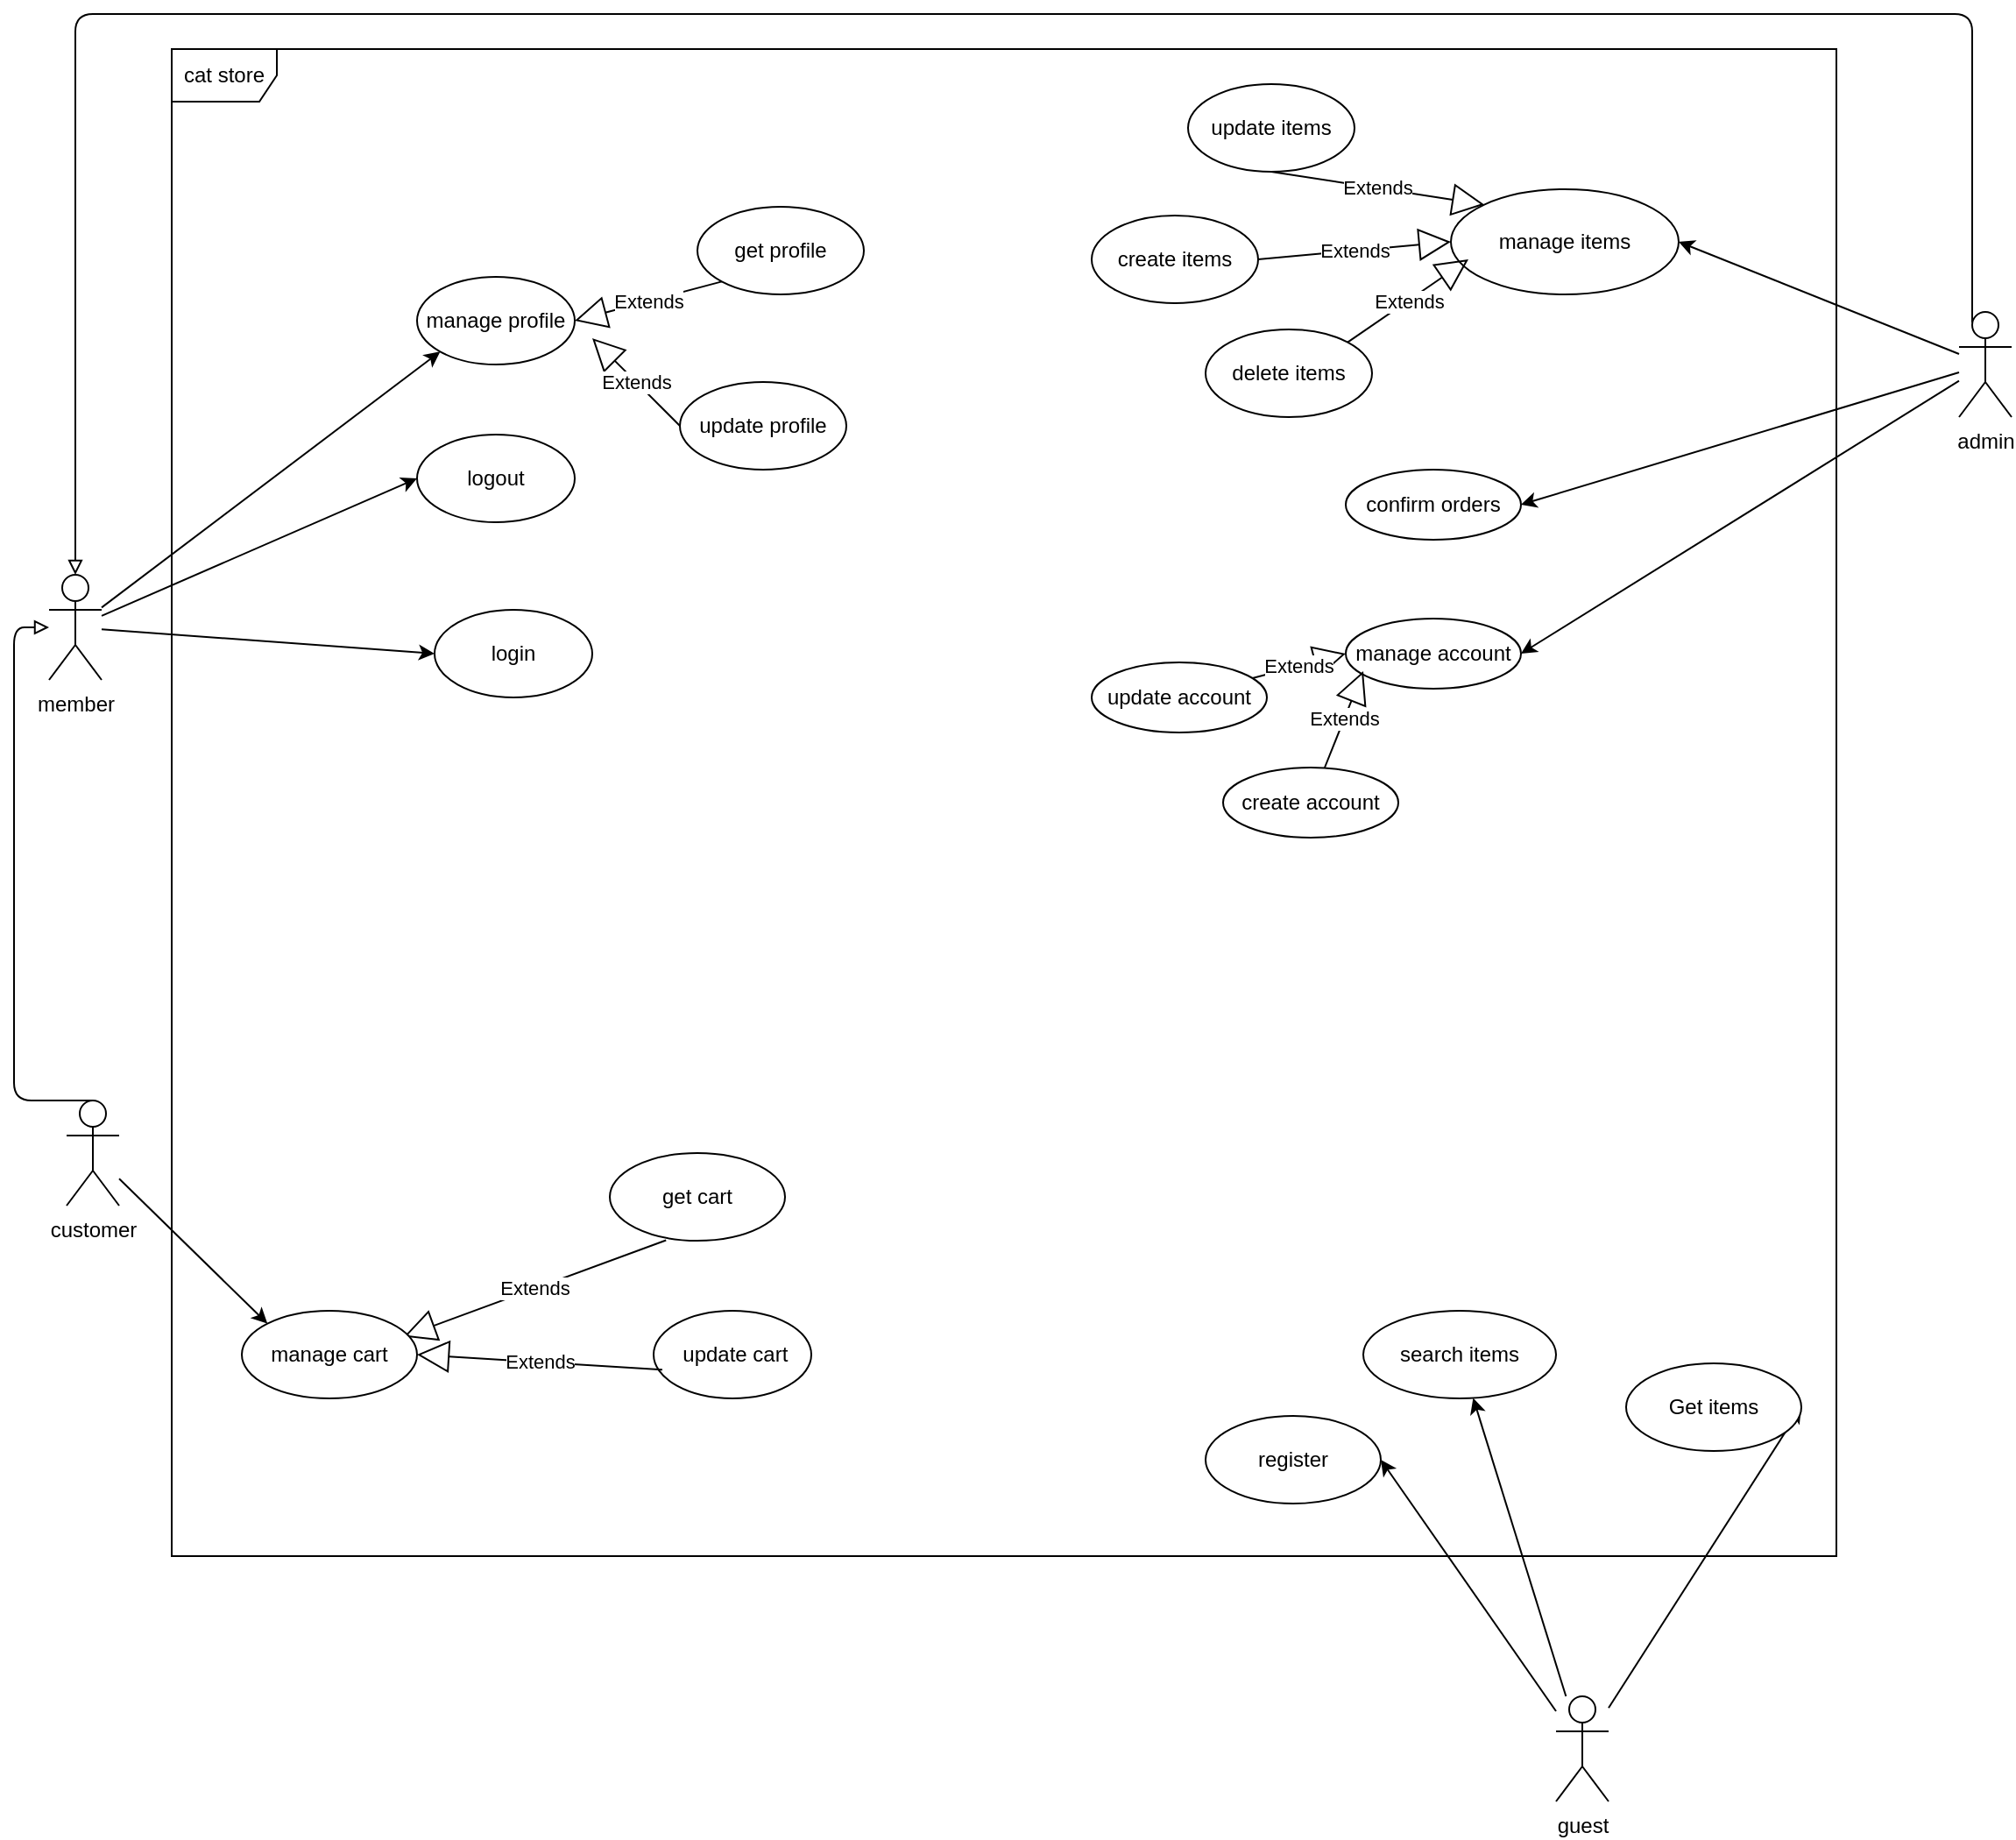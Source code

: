 <mxfile pages="2">
    <diagram name="use case" id="-aByymKUQa_A4i8YoMSr">
        <mxGraphModel dx="1930" dy="1885" grid="1" gridSize="10" guides="1" tooltips="1" connect="1" arrows="1" fold="1" page="1" pageScale="1" pageWidth="850" pageHeight="1100" math="0" shadow="0">
            <root>
                <mxCell id="0"/>
                <mxCell id="1" parent="0"/>
                <mxCell id="12" style="edgeStyle=none;html=1;entryX=1;entryY=0.5;entryDx=0;entryDy=0;" parent="1" source="XJCAifkZVqGINSNeB5S7-2" target="eAod_zT2K9FnRiEAxt5G-3" edge="1">
                    <mxGeometry relative="1" as="geometry"/>
                </mxCell>
                <mxCell id="13" style="edgeStyle=none;html=1;entryX=1;entryY=0.5;entryDx=0;entryDy=0;" parent="1" source="XJCAifkZVqGINSNeB5S7-2" target="8" edge="1">
                    <mxGeometry relative="1" as="geometry"/>
                </mxCell>
                <mxCell id="24" style="edgeStyle=none;html=1;" parent="1" source="XJCAifkZVqGINSNeB5S7-2" target="6yB8QRSsyPdcORft8W7_-5" edge="1">
                    <mxGeometry relative="1" as="geometry"/>
                </mxCell>
                <mxCell id="XJCAifkZVqGINSNeB5S7-2" value="guest" style="shape=umlActor;verticalLabelPosition=bottom;verticalAlign=top;html=1;" parent="1" vertex="1">
                    <mxGeometry x="940" y="960" width="30" height="60" as="geometry"/>
                </mxCell>
                <mxCell id="29" style="edgeStyle=none;html=1;entryX=1;entryY=0.5;entryDx=0;entryDy=0;" edge="1" parent="1" source="XJCAifkZVqGINSNeB5S7-5" target="6yB8QRSsyPdcORft8W7_-9">
                    <mxGeometry relative="1" as="geometry"/>
                </mxCell>
                <mxCell id="33" style="edgeStyle=none;html=1;entryX=1;entryY=0.5;entryDx=0;entryDy=0;" edge="1" parent="1" source="XJCAifkZVqGINSNeB5S7-5" target="6yB8QRSsyPdcORft8W7_-3">
                    <mxGeometry relative="1" as="geometry"/>
                </mxCell>
                <mxCell id="34" style="edgeStyle=none;html=1;entryX=1;entryY=0.5;entryDx=0;entryDy=0;" edge="1" parent="1" source="XJCAifkZVqGINSNeB5S7-5" target="6yB8QRSsyPdcORft8W7_-1">
                    <mxGeometry relative="1" as="geometry"/>
                </mxCell>
                <mxCell id="XJCAifkZVqGINSNeB5S7-5" value="admin" style="shape=umlActor;verticalLabelPosition=bottom;verticalAlign=top;html=1;" parent="1" vertex="1">
                    <mxGeometry x="1170" y="170" width="30" height="60" as="geometry"/>
                </mxCell>
                <mxCell id="26" style="edgeStyle=none;html=1;entryX=0;entryY=0;entryDx=0;entryDy=0;" parent="1" source="XJCAifkZVqGINSNeB5S7-6" target="25" edge="1">
                    <mxGeometry relative="1" as="geometry"/>
                </mxCell>
                <mxCell id="XJCAifkZVqGINSNeB5S7-6" value="customer" style="shape=umlActor;verticalLabelPosition=bottom;verticalAlign=top;html=1;" parent="1" vertex="1">
                    <mxGeometry x="90" y="620" width="30" height="60" as="geometry"/>
                </mxCell>
                <mxCell id="XJCAifkZVqGINSNeB5S7-7" value="cat store" style="shape=umlFrame;whiteSpace=wrap;html=1;pointerEvents=0;" parent="1" vertex="1">
                    <mxGeometry x="150" y="20" width="950" height="860" as="geometry"/>
                </mxCell>
                <mxCell id="eAod_zT2K9FnRiEAxt5G-3" value="register" style="ellipse;whiteSpace=wrap;html=1;" parent="1" vertex="1">
                    <mxGeometry x="740" y="800" width="100" height="50" as="geometry"/>
                </mxCell>
                <mxCell id="eAod_zT2K9FnRiEAxt5G-6" value="logout" style="ellipse;whiteSpace=wrap;html=1;" parent="1" vertex="1">
                    <mxGeometry x="290" y="240" width="90" height="50" as="geometry"/>
                </mxCell>
                <mxCell id="eAod_zT2K9FnRiEAxt5G-8" value="&amp;nbsp;update cart" style="ellipse;whiteSpace=wrap;html=1;" parent="1" vertex="1">
                    <mxGeometry x="425" y="740" width="90" height="50" as="geometry"/>
                </mxCell>
                <mxCell id="eAod_zT2K9FnRiEAxt5G-11" value="Extends" style="endArrow=block;endSize=16;endFill=0;html=1;rounded=0;exitX=0.055;exitY=0.673;exitDx=0;exitDy=0;exitPerimeter=0;entryX=1;entryY=0.5;entryDx=0;entryDy=0;" parent="1" source="eAod_zT2K9FnRiEAxt5G-8" target="25" edge="1">
                    <mxGeometry width="160" relative="1" as="geometry">
                        <mxPoint x="325" y="730" as="sourcePoint"/>
                        <mxPoint x="310" y="775" as="targetPoint"/>
                    </mxGeometry>
                </mxCell>
                <mxCell id="eAod_zT2K9FnRiEAxt5G-12" value="get cart" style="ellipse;whiteSpace=wrap;html=1;" parent="1" vertex="1">
                    <mxGeometry x="400" y="650" width="100" height="50" as="geometry"/>
                </mxCell>
                <mxCell id="eAod_zT2K9FnRiEAxt5G-13" value="Extends" style="endArrow=block;endSize=16;endFill=0;html=1;rounded=0;exitX=0.321;exitY=0.995;exitDx=0;exitDy=0;exitPerimeter=0;" parent="1" source="eAod_zT2K9FnRiEAxt5G-12" edge="1">
                    <mxGeometry width="160" relative="1" as="geometry">
                        <mxPoint x="290.0" y="680.0" as="sourcePoint"/>
                        <mxPoint x="282.45" y="754.8" as="targetPoint"/>
                    </mxGeometry>
                </mxCell>
                <mxCell id="eAod_zT2K9FnRiEAxt5G-14" value="update items" style="ellipse;whiteSpace=wrap;html=1;" parent="1" vertex="1">
                    <mxGeometry x="730" y="40" width="95" height="50" as="geometry"/>
                </mxCell>
                <mxCell id="6yB8QRSsyPdcORft8W7_-1" value="manage account" style="ellipse;whiteSpace=wrap;html=1;" parent="1" vertex="1">
                    <mxGeometry x="820" y="345" width="100" height="40" as="geometry"/>
                </mxCell>
                <mxCell id="6yB8QRSsyPdcORft8W7_-3" value="confirm orders" style="ellipse;whiteSpace=wrap;html=1;" parent="1" vertex="1">
                    <mxGeometry x="820" y="260" width="100" height="40" as="geometry"/>
                </mxCell>
                <mxCell id="6yB8QRSsyPdcORft8W7_-5" value="search items" style="ellipse;whiteSpace=wrap;html=1;" parent="1" vertex="1">
                    <mxGeometry x="830" y="740" width="110" height="50" as="geometry"/>
                </mxCell>
                <mxCell id="6yB8QRSsyPdcORft8W7_-9" value="manage items" style="ellipse;whiteSpace=wrap;html=1;" parent="1" vertex="1">
                    <mxGeometry x="880" y="100" width="130" height="60" as="geometry"/>
                </mxCell>
                <mxCell id="2" value="" style="endArrow=block;html=1;endFill=0;edgeStyle=elbowEdgeStyle;elbow=vertical;exitX=0.5;exitY=0;exitDx=0;exitDy=0;exitPerimeter=0;" parent="1" source="XJCAifkZVqGINSNeB5S7-6" target="3" edge="1">
                    <mxGeometry width="160" relative="1" as="geometry">
                        <mxPoint x="330" y="530" as="sourcePoint"/>
                        <mxPoint x="100" y="450" as="targetPoint"/>
                        <Array as="points">
                            <mxPoint x="60" y="420"/>
                            <mxPoint x="105" y="530"/>
                        </Array>
                    </mxGeometry>
                </mxCell>
                <mxCell id="9" style="edgeStyle=none;html=1;entryX=0;entryY=0.5;entryDx=0;entryDy=0;" parent="1" source="3" target="eAod_zT2K9FnRiEAxt5G-6" edge="1">
                    <mxGeometry relative="1" as="geometry"/>
                </mxCell>
                <mxCell id="10" style="edgeStyle=none;html=1;entryX=0;entryY=0.5;entryDx=0;entryDy=0;" parent="1" source="3" target="4" edge="1">
                    <mxGeometry relative="1" as="geometry"/>
                </mxCell>
                <mxCell id="19" style="edgeStyle=none;html=1;entryX=0;entryY=1;entryDx=0;entryDy=0;" parent="1" source="3" target="14" edge="1">
                    <mxGeometry relative="1" as="geometry"/>
                </mxCell>
                <mxCell id="3" value="member" style="shape=umlActor;verticalLabelPosition=bottom;verticalAlign=top;html=1;outlineConnect=0;" parent="1" vertex="1">
                    <mxGeometry x="80" y="320" width="30" height="60" as="geometry"/>
                </mxCell>
                <mxCell id="4" value="login" style="ellipse;whiteSpace=wrap;html=1;" parent="1" vertex="1">
                    <mxGeometry x="300" y="340" width="90" height="50" as="geometry"/>
                </mxCell>
                <mxCell id="8" value="Get items" style="ellipse;whiteSpace=wrap;html=1;" parent="1" vertex="1">
                    <mxGeometry x="980" y="770" width="100" height="50" as="geometry"/>
                </mxCell>
                <mxCell id="14" value="manage profile" style="ellipse;whiteSpace=wrap;html=1;" parent="1" vertex="1">
                    <mxGeometry x="290" y="150" width="90" height="50" as="geometry"/>
                </mxCell>
                <mxCell id="15" value="get profile" style="ellipse;whiteSpace=wrap;html=1;" parent="1" vertex="1">
                    <mxGeometry x="450" y="110" width="95" height="50" as="geometry"/>
                </mxCell>
                <mxCell id="16" value="update profile" style="ellipse;whiteSpace=wrap;html=1;" parent="1" vertex="1">
                    <mxGeometry x="440" y="210" width="95" height="50" as="geometry"/>
                </mxCell>
                <mxCell id="17" value="Extends" style="endArrow=block;endSize=16;endFill=0;html=1;rounded=0;exitX=0;exitY=1;exitDx=0;exitDy=0;entryX=1;entryY=0.5;entryDx=0;entryDy=0;" parent="1" source="15" target="14" edge="1">
                    <mxGeometry width="160" relative="1" as="geometry">
                        <mxPoint x="510" y="340" as="sourcePoint"/>
                        <mxPoint x="310" y="515" as="targetPoint"/>
                    </mxGeometry>
                </mxCell>
                <mxCell id="18" value="Extends" style="endArrow=block;endSize=16;endFill=0;html=1;rounded=0;exitX=0;exitY=0.5;exitDx=0;exitDy=0;entryX=1;entryY=0.5;entryDx=0;entryDy=0;" parent="1" source="16" edge="1">
                    <mxGeometry width="160" relative="1" as="geometry">
                        <mxPoint x="483.063" y="172.219" as="sourcePoint"/>
                        <mxPoint x="390" y="185" as="targetPoint"/>
                    </mxGeometry>
                </mxCell>
                <mxCell id="23" value="" style="endArrow=block;html=1;endFill=0;edgeStyle=elbowEdgeStyle;elbow=vertical;exitX=0.25;exitY=0.1;exitDx=0;exitDy=0;exitPerimeter=0;entryX=0.5;entryY=0;entryDx=0;entryDy=0;entryPerimeter=0;" parent="1" source="XJCAifkZVqGINSNeB5S7-5" target="3" edge="1">
                    <mxGeometry width="160" relative="1" as="geometry">
                        <mxPoint x="620" y="170" as="sourcePoint"/>
                        <mxPoint x="780" y="170" as="targetPoint"/>
                        <Array as="points">
                            <mxPoint x="600"/>
                        </Array>
                    </mxGeometry>
                </mxCell>
                <mxCell id="25" value="manage cart" style="ellipse;whiteSpace=wrap;html=1;" parent="1" vertex="1">
                    <mxGeometry x="190" y="740" width="100" height="50" as="geometry"/>
                </mxCell>
                <mxCell id="27" value="create items" style="ellipse;whiteSpace=wrap;html=1;" vertex="1" parent="1">
                    <mxGeometry x="675" y="115" width="95" height="50" as="geometry"/>
                </mxCell>
                <mxCell id="28" value="delete items" style="ellipse;whiteSpace=wrap;html=1;" vertex="1" parent="1">
                    <mxGeometry x="740" y="180" width="95" height="50" as="geometry"/>
                </mxCell>
                <mxCell id="30" value="Extends" style="endArrow=block;endSize=16;endFill=0;html=1;rounded=0;exitX=1;exitY=0.5;exitDx=0;exitDy=0;entryX=0;entryY=0.5;entryDx=0;entryDy=0;" edge="1" parent="1" source="27" target="6yB8QRSsyPdcORft8W7_-9">
                    <mxGeometry width="160" relative="1" as="geometry">
                        <mxPoint x="450" y="245" as="sourcePoint"/>
                        <mxPoint x="400" y="195" as="targetPoint"/>
                    </mxGeometry>
                </mxCell>
                <mxCell id="31" value="Extends" style="endArrow=block;endSize=16;endFill=0;html=1;rounded=0;exitX=1;exitY=0;exitDx=0;exitDy=0;entryX=0;entryY=0.5;entryDx=0;entryDy=0;" edge="1" parent="1" source="28">
                    <mxGeometry width="160" relative="1" as="geometry">
                        <mxPoint x="780" y="150" as="sourcePoint"/>
                        <mxPoint x="890" y="140" as="targetPoint"/>
                    </mxGeometry>
                </mxCell>
                <mxCell id="32" value="Extends" style="endArrow=block;endSize=16;endFill=0;html=1;rounded=0;entryX=0;entryY=0;entryDx=0;entryDy=0;exitX=0.5;exitY=1;exitDx=0;exitDy=0;" edge="1" parent="1" source="eAod_zT2K9FnRiEAxt5G-14" target="6yB8QRSsyPdcORft8W7_-9">
                    <mxGeometry width="160" relative="1" as="geometry">
                        <mxPoint x="780" y="150" as="sourcePoint"/>
                        <mxPoint x="890" y="140" as="targetPoint"/>
                    </mxGeometry>
                </mxCell>
                <mxCell id="35" value="create account" style="ellipse;whiteSpace=wrap;html=1;" vertex="1" parent="1">
                    <mxGeometry x="750" y="430" width="100" height="40" as="geometry"/>
                </mxCell>
                <mxCell id="36" value="update account" style="ellipse;whiteSpace=wrap;html=1;" vertex="1" parent="1">
                    <mxGeometry x="675" y="370" width="100" height="40" as="geometry"/>
                </mxCell>
                <mxCell id="37" value="Extends" style="endArrow=block;endSize=16;endFill=0;html=1;rounded=0;entryX=0;entryY=0.5;entryDx=0;entryDy=0;" edge="1" parent="1" source="36" target="6yB8QRSsyPdcORft8W7_-1">
                    <mxGeometry width="160" relative="1" as="geometry">
                        <mxPoint x="830.951" y="197.251" as="sourcePoint"/>
                        <mxPoint x="900" y="150" as="targetPoint"/>
                    </mxGeometry>
                </mxCell>
                <mxCell id="38" value="Extends" style="endArrow=block;endSize=16;endFill=0;html=1;rounded=0;entryX=0;entryY=0.5;entryDx=0;entryDy=0;" edge="1" parent="1" source="35">
                    <mxGeometry width="160" relative="1" as="geometry">
                        <mxPoint x="776.796" y="389.023" as="sourcePoint"/>
                        <mxPoint x="830" y="375" as="targetPoint"/>
                    </mxGeometry>
                </mxCell>
            </root>
        </mxGraphModel>
    </diagram>
    <diagram id="LsENFo_O0DT8KQyRH9LS" name="state diagram">
        <mxGraphModel dx="1287" dy="523" grid="1" gridSize="10" guides="1" tooltips="1" connect="1" arrows="1" fold="1" page="1" pageScale="1" pageWidth="850" pageHeight="1100" math="0" shadow="0">
            <root>
                <mxCell id="0"/>
                <mxCell id="1" parent="0"/>
                <mxCell id="aHD_w4I-N7bBdnTHb-w5-23" value="process order" style="shape=umlFrame;whiteSpace=wrap;html=1;pointerEvents=0;width=110;height=30;" parent="1" vertex="1">
                    <mxGeometry x="100" y="110" width="740" height="370" as="geometry"/>
                </mxCell>
                <mxCell id="aHD_w4I-N7bBdnTHb-w5-24" value="" style="ellipse;html=1;shape=startState;fillColor=#000000;strokeColor=#ff0000;" parent="1" vertex="1">
                    <mxGeometry x="140" y="170" width="30" height="30" as="geometry"/>
                </mxCell>
                <mxCell id="aHD_w4I-N7bBdnTHb-w5-25" value="" style="edgeStyle=orthogonalEdgeStyle;html=1;verticalAlign=bottom;endArrow=open;endSize=8;strokeColor=#ff0000;rounded=0;" parent="1" source="aHD_w4I-N7bBdnTHb-w5-24" edge="1">
                    <mxGeometry relative="1" as="geometry">
                        <mxPoint x="155" y="260" as="targetPoint"/>
                    </mxGeometry>
                </mxCell>
                <mxCell id="aHD_w4I-N7bBdnTHb-w5-29" style="edgeStyle=orthogonalEdgeStyle;rounded=0;orthogonalLoop=1;jettySize=auto;html=1;" parent="1" source="aHD_w4I-N7bBdnTHb-w5-26" target="aHD_w4I-N7bBdnTHb-w5-28" edge="1">
                    <mxGeometry relative="1" as="geometry"/>
                </mxCell>
                <mxCell id="aHD_w4I-N7bBdnTHb-w5-26" value="available" style="rounded=1;whiteSpace=wrap;html=1;" parent="1" vertex="1">
                    <mxGeometry x="110" y="260" width="90" height="50" as="geometry"/>
                </mxCell>
                <mxCell id="aHD_w4I-N7bBdnTHb-w5-27" value="init order" style="text;html=1;strokeColor=none;fillColor=none;align=center;verticalAlign=middle;whiteSpace=wrap;rounded=0;" parent="1" vertex="1">
                    <mxGeometry x="160" y="210" width="60" height="30" as="geometry"/>
                </mxCell>
                <mxCell id="aHD_w4I-N7bBdnTHb-w5-33" style="edgeStyle=orthogonalEdgeStyle;rounded=0;orthogonalLoop=1;jettySize=auto;html=1;entryX=0;entryY=0.5;entryDx=0;entryDy=0;" parent="1" source="aHD_w4I-N7bBdnTHb-w5-28" target="aHD_w4I-N7bBdnTHb-w5-32" edge="1">
                    <mxGeometry relative="1" as="geometry"/>
                </mxCell>
                <mxCell id="aHD_w4I-N7bBdnTHb-w5-43" style="edgeStyle=orthogonalEdgeStyle;rounded=0;orthogonalLoop=1;jettySize=auto;html=1;entryX=0;entryY=0.5;entryDx=0;entryDy=0;" parent="1" source="aHD_w4I-N7bBdnTHb-w5-28" target="aHD_w4I-N7bBdnTHb-w5-42" edge="1">
                    <mxGeometry relative="1" as="geometry">
                        <Array as="points">
                            <mxPoint x="370" y="385"/>
                        </Array>
                    </mxGeometry>
                </mxCell>
                <mxCell id="aHD_w4I-N7bBdnTHb-w5-28" value="Unpaid" style="rounded=1;whiteSpace=wrap;html=1;" parent="1" vertex="1">
                    <mxGeometry x="320" y="255" width="120" height="60" as="geometry"/>
                </mxCell>
                <mxCell id="aHD_w4I-N7bBdnTHb-w5-30" value="deferred payment" style="text;html=1;strokeColor=none;fillColor=none;align=center;verticalAlign=middle;whiteSpace=wrap;rounded=0;" parent="1" vertex="1">
                    <mxGeometry x="210" y="250" width="100" height="30" as="geometry"/>
                </mxCell>
                <mxCell id="aHD_w4I-N7bBdnTHb-w5-31" value="not&amp;nbsp;got the goods" style="text;html=1;strokeColor=none;fillColor=none;align=center;verticalAlign=middle;whiteSpace=wrap;rounded=0;" parent="1" vertex="1">
                    <mxGeometry x="210" y="285" width="100" height="30" as="geometry"/>
                </mxCell>
                <mxCell id="aHD_w4I-N7bBdnTHb-w5-39" style="edgeStyle=orthogonalEdgeStyle;rounded=0;orthogonalLoop=1;jettySize=auto;html=1;entryX=0;entryY=0.5;entryDx=0;entryDy=0;" parent="1" source="aHD_w4I-N7bBdnTHb-w5-32" target="aHD_w4I-N7bBdnTHb-w5-38" edge="1">
                    <mxGeometry relative="1" as="geometry"/>
                </mxCell>
                <mxCell id="aHD_w4I-N7bBdnTHb-w5-40" style="edgeStyle=orthogonalEdgeStyle;rounded=0;orthogonalLoop=1;jettySize=auto;html=1;entryX=0.5;entryY=0;entryDx=0;entryDy=0;" parent="1" source="aHD_w4I-N7bBdnTHb-w5-32" target="aHD_w4I-N7bBdnTHb-w5-28" edge="1">
                    <mxGeometry relative="1" as="geometry">
                        <Array as="points">
                            <mxPoint x="610" y="180"/>
                            <mxPoint x="380" y="180"/>
                        </Array>
                    </mxGeometry>
                </mxCell>
                <mxCell id="aHD_w4I-N7bBdnTHb-w5-32" value="Paid" style="rounded=1;whiteSpace=wrap;html=1;" parent="1" vertex="1">
                    <mxGeometry x="560" y="255" width="120" height="60" as="geometry"/>
                </mxCell>
                <mxCell id="aHD_w4I-N7bBdnTHb-w5-34" value="deferred payment" style="text;html=1;strokeColor=none;fillColor=none;align=center;verticalAlign=middle;whiteSpace=wrap;rounded=0;" parent="1" vertex="1">
                    <mxGeometry x="450" y="250" width="100" height="30" as="geometry"/>
                </mxCell>
                <mxCell id="aHD_w4I-N7bBdnTHb-w5-35" value="got the goods" style="text;html=1;strokeColor=none;fillColor=none;align=center;verticalAlign=middle;whiteSpace=wrap;rounded=0;" parent="1" vertex="1">
                    <mxGeometry x="450" y="286" width="100" height="30" as="geometry"/>
                </mxCell>
                <mxCell id="aHD_w4I-N7bBdnTHb-w5-36" style="edgeStyle=orthogonalEdgeStyle;rounded=0;orthogonalLoop=1;jettySize=auto;html=1;entryX=0.25;entryY=1;entryDx=0;entryDy=0;exitX=0.25;exitY=1;exitDx=0;exitDy=0;" parent="1" source="aHD_w4I-N7bBdnTHb-w5-26" target="aHD_w4I-N7bBdnTHb-w5-32" edge="1">
                    <mxGeometry relative="1" as="geometry">
                        <mxPoint x="140.0" y="368" as="sourcePoint"/>
                        <mxPoint x="599.27" y="373.3" as="targetPoint"/>
                        <Array as="points">
                            <mxPoint x="140" y="310"/>
                            <mxPoint x="140" y="458"/>
                            <mxPoint x="590" y="458"/>
                        </Array>
                    </mxGeometry>
                </mxCell>
                <mxCell id="aHD_w4I-N7bBdnTHb-w5-37" value="advance payment" style="text;html=1;strokeColor=none;fillColor=none;align=center;verticalAlign=middle;whiteSpace=wrap;rounded=0;" parent="1" vertex="1">
                    <mxGeometry x="301" y="426" width="130" height="30" as="geometry"/>
                </mxCell>
                <mxCell id="aHD_w4I-N7bBdnTHb-w5-38" value="" style="ellipse;html=1;shape=endState;fillColor=#000000;strokeColor=#ff0000;" parent="1" vertex="1">
                    <mxGeometry x="770" y="270" width="30" height="30" as="geometry"/>
                </mxCell>
                <mxCell id="aHD_w4I-N7bBdnTHb-w5-41" value="goods cancel" style="text;html=1;strokeColor=none;fillColor=none;align=center;verticalAlign=middle;whiteSpace=wrap;rounded=0;" parent="1" vertex="1">
                    <mxGeometry x="440" y="150" width="90" height="30" as="geometry"/>
                </mxCell>
                <mxCell id="aHD_w4I-N7bBdnTHb-w5-42" value="" style="ellipse;html=1;shape=endState;fillColor=#000000;strokeColor=#ff0000;" parent="1" vertex="1">
                    <mxGeometry x="470" y="370" width="30" height="30" as="geometry"/>
                </mxCell>
            </root>
        </mxGraphModel>
    </diagram>
    <diagram id="GIGLTqtSGqmtASf15q2-" name="Class Diagram">
        <mxGraphModel dx="772" dy="1414" grid="1" gridSize="10" guides="1" tooltips="1" connect="1" arrows="1" fold="1" page="1" pageScale="1" pageWidth="850" pageHeight="1100" math="0" shadow="0">
            <root>
                <mxCell id="0"/>
                <mxCell id="1" parent="0"/>
                <mxCell id="ixV3bfJNdc_f2JHGRWrf-5" value="user" style="swimlane;fontStyle=0;childLayout=stackLayout;horizontal=1;startSize=26;fillColor=none;horizontalStack=0;resizeParent=1;resizeParentMax=0;resizeLast=0;collapsible=1;marginBottom=0;" parent="1" vertex="1">
                    <mxGeometry x="330" y="-350" width="140" height="130" as="geometry"/>
                </mxCell>
                <mxCell id="ixV3bfJNdc_f2JHGRWrf-6" value="+ id: int" style="text;strokeColor=none;fillColor=none;align=left;verticalAlign=top;spacingLeft=4;spacingRight=4;overflow=hidden;rotatable=0;points=[[0,0.5],[1,0.5]];portConstraint=eastwest;" parent="ixV3bfJNdc_f2JHGRWrf-5" vertex="1">
                    <mxGeometry y="26" width="140" height="26" as="geometry"/>
                </mxCell>
                <mxCell id="ixV3bfJNdc_f2JHGRWrf-7" value="+ username: string" style="text;strokeColor=none;fillColor=none;align=left;verticalAlign=top;spacingLeft=4;spacingRight=4;overflow=hidden;rotatable=0;points=[[0,0.5],[1,0.5]];portConstraint=eastwest;" parent="ixV3bfJNdc_f2JHGRWrf-5" vertex="1">
                    <mxGeometry y="52" width="140" height="26" as="geometry"/>
                </mxCell>
                <mxCell id="ixV3bfJNdc_f2JHGRWrf-35" value="+ password: string" style="text;strokeColor=none;fillColor=none;align=left;verticalAlign=top;spacingLeft=4;spacingRight=4;overflow=hidden;rotatable=0;points=[[0,0.5],[1,0.5]];portConstraint=eastwest;" parent="ixV3bfJNdc_f2JHGRWrf-5" vertex="1">
                    <mxGeometry y="78" width="140" height="26" as="geometry"/>
                </mxCell>
                <mxCell id="ixV3bfJNdc_f2JHGRWrf-8" value="+ role: int" style="text;strokeColor=none;fillColor=none;align=left;verticalAlign=top;spacingLeft=4;spacingRight=4;overflow=hidden;rotatable=0;points=[[0,0.5],[1,0.5]];portConstraint=eastwest;" parent="ixV3bfJNdc_f2JHGRWrf-5" vertex="1">
                    <mxGeometry y="104" width="140" height="26" as="geometry"/>
                </mxCell>
                <mxCell id="ixV3bfJNdc_f2JHGRWrf-9" value="goods" style="swimlane;fontStyle=0;childLayout=stackLayout;horizontal=1;startSize=26;fillColor=none;horizontalStack=0;resizeParent=1;resizeParentMax=0;resizeLast=0;collapsible=1;marginBottom=0;" parent="1" vertex="1">
                    <mxGeometry x="1010" y="160" width="140" height="130" as="geometry"/>
                </mxCell>
                <mxCell id="ixV3bfJNdc_f2JHGRWrf-10" value="+ id: int" style="text;strokeColor=none;fillColor=none;align=left;verticalAlign=top;spacingLeft=4;spacingRight=4;overflow=hidden;rotatable=0;points=[[0,0.5],[1,0.5]];portConstraint=eastwest;" parent="ixV3bfJNdc_f2JHGRWrf-9" vertex="1">
                    <mxGeometry y="26" width="140" height="26" as="geometry"/>
                </mxCell>
                <mxCell id="ixV3bfJNdc_f2JHGRWrf-11" value="+ name: string" style="text;strokeColor=none;fillColor=none;align=left;verticalAlign=top;spacingLeft=4;spacingRight=4;overflow=hidden;rotatable=0;points=[[0,0.5],[1,0.5]];portConstraint=eastwest;" parent="ixV3bfJNdc_f2JHGRWrf-9" vertex="1">
                    <mxGeometry y="52" width="140" height="26" as="geometry"/>
                </mxCell>
                <mxCell id="ixV3bfJNdc_f2JHGRWrf-12" value="+ cost: int" style="text;strokeColor=none;fillColor=none;align=left;verticalAlign=top;spacingLeft=4;spacingRight=4;overflow=hidden;rotatable=0;points=[[0,0.5],[1,0.5]];portConstraint=eastwest;" parent="ixV3bfJNdc_f2JHGRWrf-9" vertex="1">
                    <mxGeometry y="78" width="140" height="26" as="geometry"/>
                </mxCell>
                <mxCell id="ixV3bfJNdc_f2JHGRWrf-53" value="+ id_catalog: int" style="text;strokeColor=none;fillColor=none;align=left;verticalAlign=top;spacingLeft=4;spacingRight=4;overflow=hidden;rotatable=0;points=[[0,0.5],[1,0.5]];portConstraint=eastwest;" parent="ixV3bfJNdc_f2JHGRWrf-9" vertex="1">
                    <mxGeometry y="104" width="140" height="26" as="geometry"/>
                </mxCell>
                <mxCell id="ixV3bfJNdc_f2JHGRWrf-13" value="catalog" style="swimlane;fontStyle=0;childLayout=stackLayout;horizontal=1;startSize=26;fillColor=none;horizontalStack=0;resizeParent=1;resizeParentMax=0;resizeLast=0;collapsible=1;marginBottom=0;" parent="1" vertex="1">
                    <mxGeometry x="1350" y="172" width="140" height="78" as="geometry"/>
                </mxCell>
                <mxCell id="ixV3bfJNdc_f2JHGRWrf-14" value="+ id: int" style="text;strokeColor=none;fillColor=none;align=left;verticalAlign=top;spacingLeft=4;spacingRight=4;overflow=hidden;rotatable=0;points=[[0,0.5],[1,0.5]];portConstraint=eastwest;" parent="ixV3bfJNdc_f2JHGRWrf-13" vertex="1">
                    <mxGeometry y="26" width="140" height="26" as="geometry"/>
                </mxCell>
                <mxCell id="ixV3bfJNdc_f2JHGRWrf-16" value="+ name: string" style="text;strokeColor=none;fillColor=none;align=left;verticalAlign=top;spacingLeft=4;spacingRight=4;overflow=hidden;rotatable=0;points=[[0,0.5],[1,0.5]];portConstraint=eastwest;" parent="ixV3bfJNdc_f2JHGRWrf-13" vertex="1">
                    <mxGeometry y="52" width="140" height="26" as="geometry"/>
                </mxCell>
                <mxCell id="ixV3bfJNdc_f2JHGRWrf-17" value="shopping cart" style="swimlane;fontStyle=0;childLayout=stackLayout;horizontal=1;startSize=26;fillColor=none;horizontalStack=0;resizeParent=1;resizeParentMax=0;resizeLast=0;collapsible=1;marginBottom=0;" parent="1" vertex="1">
                    <mxGeometry x="370" y="120" width="140" height="130" as="geometry"/>
                </mxCell>
                <mxCell id="ixV3bfJNdc_f2JHGRWrf-18" value="+ id: int" style="text;strokeColor=none;fillColor=none;align=left;verticalAlign=top;spacingLeft=4;spacingRight=4;overflow=hidden;rotatable=0;points=[[0,0.5],[1,0.5]];portConstraint=eastwest;" parent="ixV3bfJNdc_f2JHGRWrf-17" vertex="1">
                    <mxGeometry y="26" width="140" height="26" as="geometry"/>
                </mxCell>
                <mxCell id="ixV3bfJNdc_f2JHGRWrf-19" value="+ id_good: int" style="text;strokeColor=none;fillColor=none;align=left;verticalAlign=top;spacingLeft=4;spacingRight=4;overflow=hidden;rotatable=0;points=[[0,0.5],[1,0.5]];portConstraint=eastwest;" parent="ixV3bfJNdc_f2JHGRWrf-17" vertex="1">
                    <mxGeometry y="52" width="140" height="26" as="geometry"/>
                </mxCell>
                <mxCell id="ixV3bfJNdc_f2JHGRWrf-20" value="+ quantity: int" style="text;strokeColor=none;fillColor=none;align=left;verticalAlign=top;spacingLeft=4;spacingRight=4;overflow=hidden;rotatable=0;points=[[0,0.5],[1,0.5]];portConstraint=eastwest;" parent="ixV3bfJNdc_f2JHGRWrf-17" vertex="1">
                    <mxGeometry y="78" width="140" height="26" as="geometry"/>
                </mxCell>
                <mxCell id="ixV3bfJNdc_f2JHGRWrf-52" value="+ created: date" style="text;strokeColor=none;fillColor=none;align=left;verticalAlign=top;spacingLeft=4;spacingRight=4;overflow=hidden;rotatable=0;points=[[0,0.5],[1,0.5]];portConstraint=eastwest;" parent="ixV3bfJNdc_f2JHGRWrf-17" vertex="1">
                    <mxGeometry y="104" width="140" height="26" as="geometry"/>
                </mxCell>
                <mxCell id="ixV3bfJNdc_f2JHGRWrf-22" value="order" style="swimlane;fontStyle=0;childLayout=stackLayout;horizontal=1;startSize=26;fillColor=none;horizontalStack=0;resizeParent=1;resizeParentMax=0;resizeLast=0;collapsible=1;marginBottom=0;" parent="1" vertex="1">
                    <mxGeometry x="680" y="150" width="140" height="182" as="geometry"/>
                </mxCell>
                <mxCell id="ixV3bfJNdc_f2JHGRWrf-23" value="+ id: int" style="text;strokeColor=none;fillColor=none;align=left;verticalAlign=top;spacingLeft=4;spacingRight=4;overflow=hidden;rotatable=0;points=[[0,0.5],[1,0.5]];portConstraint=eastwest;" parent="ixV3bfJNdc_f2JHGRWrf-22" vertex="1">
                    <mxGeometry y="26" width="140" height="26" as="geometry"/>
                </mxCell>
                <mxCell id="ixV3bfJNdc_f2JHGRWrf-24" value="+ address: string" style="text;strokeColor=none;fillColor=none;align=left;verticalAlign=top;spacingLeft=4;spacingRight=4;overflow=hidden;rotatable=0;points=[[0,0.5],[1,0.5]];portConstraint=eastwest;" parent="ixV3bfJNdc_f2JHGRWrf-22" vertex="1">
                    <mxGeometry y="52" width="140" height="26" as="geometry"/>
                </mxCell>
                <mxCell id="ixV3bfJNdc_f2JHGRWrf-25" value="+ id_customer: int" style="text;strokeColor=none;fillColor=none;align=left;verticalAlign=top;spacingLeft=4;spacingRight=4;overflow=hidden;rotatable=0;points=[[0,0.5],[1,0.5]];portConstraint=eastwest;" parent="ixV3bfJNdc_f2JHGRWrf-22" vertex="1">
                    <mxGeometry y="78" width="140" height="26" as="geometry"/>
                </mxCell>
                <mxCell id="ixV3bfJNdc_f2JHGRWrf-47" value="+ id_goods: int" style="text;strokeColor=none;fillColor=none;align=left;verticalAlign=top;spacingLeft=4;spacingRight=4;overflow=hidden;rotatable=0;points=[[0,0.5],[1,0.5]];portConstraint=eastwest;" parent="ixV3bfJNdc_f2JHGRWrf-22" vertex="1">
                    <mxGeometry y="104" width="140" height="26" as="geometry"/>
                </mxCell>
                <mxCell id="ixV3bfJNdc_f2JHGRWrf-48" value="+ total_amount: int" style="text;strokeColor=none;fillColor=none;align=left;verticalAlign=top;spacingLeft=4;spacingRight=4;overflow=hidden;rotatable=0;points=[[0,0.5],[1,0.5]];portConstraint=eastwest;" parent="ixV3bfJNdc_f2JHGRWrf-22" vertex="1">
                    <mxGeometry y="130" width="140" height="26" as="geometry"/>
                </mxCell>
                <mxCell id="ixV3bfJNdc_f2JHGRWrf-49" value="+ order_date: int" style="text;strokeColor=none;fillColor=none;align=left;verticalAlign=top;spacingLeft=4;spacingRight=4;overflow=hidden;rotatable=0;points=[[0,0.5],[1,0.5]];portConstraint=eastwest;" parent="ixV3bfJNdc_f2JHGRWrf-22" vertex="1">
                    <mxGeometry y="156" width="140" height="26" as="geometry"/>
                </mxCell>
                <mxCell id="ixV3bfJNdc_f2JHGRWrf-26" value="review" style="swimlane;fontStyle=0;childLayout=stackLayout;horizontal=1;startSize=26;fillColor=none;horizontalStack=0;resizeParent=1;resizeParentMax=0;resizeLast=0;collapsible=1;marginBottom=0;" parent="1" vertex="1">
                    <mxGeometry x="980" y="-230" width="140" height="130" as="geometry"/>
                </mxCell>
                <mxCell id="ixV3bfJNdc_f2JHGRWrf-27" value="+ id: int" style="text;strokeColor=none;fillColor=none;align=left;verticalAlign=top;spacingLeft=4;spacingRight=4;overflow=hidden;rotatable=0;points=[[0,0.5],[1,0.5]];portConstraint=eastwest;" parent="ixV3bfJNdc_f2JHGRWrf-26" vertex="1">
                    <mxGeometry y="26" width="140" height="26" as="geometry"/>
                </mxCell>
                <mxCell id="ixV3bfJNdc_f2JHGRWrf-28" value="+ id_customer: int" style="text;strokeColor=none;fillColor=none;align=left;verticalAlign=top;spacingLeft=4;spacingRight=4;overflow=hidden;rotatable=0;points=[[0,0.5],[1,0.5]];portConstraint=eastwest;" parent="ixV3bfJNdc_f2JHGRWrf-26" vertex="1">
                    <mxGeometry y="52" width="140" height="26" as="geometry"/>
                </mxCell>
                <mxCell id="ixV3bfJNdc_f2JHGRWrf-29" value="+ content: string" style="text;strokeColor=none;fillColor=none;align=left;verticalAlign=top;spacingLeft=4;spacingRight=4;overflow=hidden;rotatable=0;points=[[0,0.5],[1,0.5]];portConstraint=eastwest;" parent="ixV3bfJNdc_f2JHGRWrf-26" vertex="1">
                    <mxGeometry y="78" width="140" height="26" as="geometry"/>
                </mxCell>
                <mxCell id="ixV3bfJNdc_f2JHGRWrf-50" value="+ rating: int" style="text;strokeColor=none;fillColor=none;align=left;verticalAlign=top;spacingLeft=4;spacingRight=4;overflow=hidden;rotatable=0;points=[[0,0.5],[1,0.5]];portConstraint=eastwest;" parent="ixV3bfJNdc_f2JHGRWrf-26" vertex="1">
                    <mxGeometry y="104" width="140" height="26" as="geometry"/>
                </mxCell>
                <mxCell id="ixV3bfJNdc_f2JHGRWrf-30" value="payment" style="swimlane;fontStyle=0;childLayout=stackLayout;horizontal=1;startSize=26;fillColor=none;horizontalStack=0;resizeParent=1;resizeParentMax=0;resizeLast=0;collapsible=1;marginBottom=0;" parent="1" vertex="1">
                    <mxGeometry x="790" y="-36" width="140" height="130" as="geometry"/>
                </mxCell>
                <mxCell id="ixV3bfJNdc_f2JHGRWrf-31" value="+ id: int" style="text;strokeColor=none;fillColor=none;align=left;verticalAlign=top;spacingLeft=4;spacingRight=4;overflow=hidden;rotatable=0;points=[[0,0.5],[1,0.5]];portConstraint=eastwest;" parent="ixV3bfJNdc_f2JHGRWrf-30" vertex="1">
                    <mxGeometry y="26" width="140" height="26" as="geometry"/>
                </mxCell>
                <mxCell id="ixV3bfJNdc_f2JHGRWrf-32" value="+ id_order: int" style="text;strokeColor=none;fillColor=none;align=left;verticalAlign=top;spacingLeft=4;spacingRight=4;overflow=hidden;rotatable=0;points=[[0,0.5],[1,0.5]];portConstraint=eastwest;" parent="ixV3bfJNdc_f2JHGRWrf-30" vertex="1">
                    <mxGeometry y="52" width="140" height="26" as="geometry"/>
                </mxCell>
                <mxCell id="ixV3bfJNdc_f2JHGRWrf-33" value="+ paid: int" style="text;strokeColor=none;fillColor=none;align=left;verticalAlign=top;spacingLeft=4;spacingRight=4;overflow=hidden;rotatable=0;points=[[0,0.5],[1,0.5]];portConstraint=eastwest;" parent="ixV3bfJNdc_f2JHGRWrf-30" vertex="1">
                    <mxGeometry y="78" width="140" height="26" as="geometry"/>
                </mxCell>
                <mxCell id="ixV3bfJNdc_f2JHGRWrf-51" value="+ total: int" style="text;strokeColor=none;fillColor=none;align=left;verticalAlign=top;spacingLeft=4;spacingRight=4;overflow=hidden;rotatable=0;points=[[0,0.5],[1,0.5]];portConstraint=eastwest;" parent="ixV3bfJNdc_f2JHGRWrf-30" vertex="1">
                    <mxGeometry y="104" width="140" height="26" as="geometry"/>
                </mxCell>
                <mxCell id="ixV3bfJNdc_f2JHGRWrf-36" value="seller/admin" style="swimlane;fontStyle=0;childLayout=stackLayout;horizontal=1;startSize=26;fillColor=none;horizontalStack=0;resizeParent=1;resizeParentMax=0;resizeLast=0;collapsible=1;marginBottom=0;" parent="1" vertex="1">
                    <mxGeometry x="210" y="-140" width="140" height="104" as="geometry"/>
                </mxCell>
                <mxCell id="ixV3bfJNdc_f2JHGRWrf-37" value="+ address: string" style="text;strokeColor=none;fillColor=none;align=left;verticalAlign=top;spacingLeft=4;spacingRight=4;overflow=hidden;rotatable=0;points=[[0,0.5],[1,0.5]];portConstraint=eastwest;" parent="ixV3bfJNdc_f2JHGRWrf-36" vertex="1">
                    <mxGeometry y="26" width="140" height="26" as="geometry"/>
                </mxCell>
                <mxCell id="ixV3bfJNdc_f2JHGRWrf-38" value="+ phone: string" style="text;strokeColor=none;fillColor=none;align=left;verticalAlign=top;spacingLeft=4;spacingRight=4;overflow=hidden;rotatable=0;points=[[0,0.5],[1,0.5]];portConstraint=eastwest;" parent="ixV3bfJNdc_f2JHGRWrf-36" vertex="1">
                    <mxGeometry y="52" width="140" height="26" as="geometry"/>
                </mxCell>
                <mxCell id="ixV3bfJNdc_f2JHGRWrf-39" value="+ email: string" style="text;strokeColor=none;fillColor=none;align=left;verticalAlign=top;spacingLeft=4;spacingRight=4;overflow=hidden;rotatable=0;points=[[0,0.5],[1,0.5]];portConstraint=eastwest;" parent="ixV3bfJNdc_f2JHGRWrf-36" vertex="1">
                    <mxGeometry y="78" width="140" height="26" as="geometry"/>
                </mxCell>
                <mxCell id="ixV3bfJNdc_f2JHGRWrf-40" value="customer" style="swimlane;fontStyle=0;childLayout=stackLayout;horizontal=1;startSize=26;fillColor=none;horizontalStack=0;resizeParent=1;resizeParentMax=0;resizeLast=0;collapsible=1;marginBottom=0;" parent="1" vertex="1">
                    <mxGeometry x="510" y="-180" width="140" height="104" as="geometry"/>
                </mxCell>
                <mxCell id="ixV3bfJNdc_f2JHGRWrf-41" value="+ address: string" style="text;strokeColor=none;fillColor=none;align=left;verticalAlign=top;spacingLeft=4;spacingRight=4;overflow=hidden;rotatable=0;points=[[0,0.5],[1,0.5]];portConstraint=eastwest;" parent="ixV3bfJNdc_f2JHGRWrf-40" vertex="1">
                    <mxGeometry y="26" width="140" height="26" as="geometry"/>
                </mxCell>
                <mxCell id="ixV3bfJNdc_f2JHGRWrf-42" value="+ phone: string" style="text;strokeColor=none;fillColor=none;align=left;verticalAlign=top;spacingLeft=4;spacingRight=4;overflow=hidden;rotatable=0;points=[[0,0.5],[1,0.5]];portConstraint=eastwest;" parent="ixV3bfJNdc_f2JHGRWrf-40" vertex="1">
                    <mxGeometry y="52" width="140" height="26" as="geometry"/>
                </mxCell>
                <mxCell id="ixV3bfJNdc_f2JHGRWrf-43" value="+ email: string" style="text;strokeColor=none;fillColor=none;align=left;verticalAlign=top;spacingLeft=4;spacingRight=4;overflow=hidden;rotatable=0;points=[[0,0.5],[1,0.5]];portConstraint=eastwest;" parent="ixV3bfJNdc_f2JHGRWrf-40" vertex="1">
                    <mxGeometry y="78" width="140" height="26" as="geometry"/>
                </mxCell>
                <mxCell id="ixV3bfJNdc_f2JHGRWrf-55" value="Relation" style="endArrow=open;html=1;endSize=12;startArrow=diamondThin;startSize=14;startFill=0;exitX=-0.002;exitY=0.181;exitDx=0;exitDy=0;exitPerimeter=0;entryX=1;entryY=0.5;entryDx=0;entryDy=0;" parent="1" source="ixV3bfJNdc_f2JHGRWrf-9" target="ixV3bfJNdc_f2JHGRWrf-23" edge="1">
                    <mxGeometry relative="1" as="geometry">
                        <mxPoint x="850" y="240" as="sourcePoint"/>
                        <mxPoint x="1010" y="240" as="targetPoint"/>
                    </mxGeometry>
                </mxCell>
                <mxCell id="ixV3bfJNdc_f2JHGRWrf-56" value="0..n" style="edgeLabel;resizable=0;html=1;align=left;verticalAlign=top;" parent="ixV3bfJNdc_f2JHGRWrf-55" connectable="0" vertex="1">
                    <mxGeometry x="-1" relative="1" as="geometry">
                        <mxPoint x="-30" as="offset"/>
                    </mxGeometry>
                </mxCell>
                <mxCell id="ixV3bfJNdc_f2JHGRWrf-57" value="1" style="edgeLabel;resizable=0;html=1;align=right;verticalAlign=top;" parent="ixV3bfJNdc_f2JHGRWrf-55" connectable="0" vertex="1">
                    <mxGeometry x="1" relative="1" as="geometry">
                        <mxPoint x="30" as="offset"/>
                    </mxGeometry>
                </mxCell>
                <mxCell id="ixV3bfJNdc_f2JHGRWrf-58" value="Relation" style="endArrow=open;html=1;endSize=12;startArrow=diamondThin;startSize=14;startFill=0;entryX=0;entryY=0.25;entryDx=0;entryDy=0;" parent="1" target="ixV3bfJNdc_f2JHGRWrf-13" edge="1">
                    <mxGeometry relative="1" as="geometry">
                        <mxPoint x="1150" y="210" as="sourcePoint"/>
                        <mxPoint x="1220" y="210" as="targetPoint"/>
                    </mxGeometry>
                </mxCell>
                <mxCell id="ixV3bfJNdc_f2JHGRWrf-59" value="0..n" style="edgeLabel;resizable=0;html=1;align=left;verticalAlign=top;" parent="ixV3bfJNdc_f2JHGRWrf-58" connectable="0" vertex="1">
                    <mxGeometry x="-1" relative="1" as="geometry"/>
                </mxCell>
                <mxCell id="ixV3bfJNdc_f2JHGRWrf-60" value="1" style="edgeLabel;resizable=0;html=1;align=right;verticalAlign=top;" parent="ixV3bfJNdc_f2JHGRWrf-58" connectable="0" vertex="1">
                    <mxGeometry x="1" relative="1" as="geometry"/>
                </mxCell>
                <mxCell id="ixV3bfJNdc_f2JHGRWrf-61" value="Relation" style="endArrow=open;html=1;endSize=12;startArrow=diamondThin;startSize=14;startFill=0;edgeStyle=orthogonalEdgeStyle;entryX=1;entryY=0.132;entryDx=0;entryDy=0;entryPerimeter=0;" parent="1" source="ixV3bfJNdc_f2JHGRWrf-22" target="ixV3bfJNdc_f2JHGRWrf-40" edge="1">
                    <mxGeometry relative="1" as="geometry">
                        <mxPoint x="850" y="90" as="sourcePoint"/>
                        <mxPoint x="1010" y="90" as="targetPoint"/>
                    </mxGeometry>
                </mxCell>
                <mxCell id="ixV3bfJNdc_f2JHGRWrf-62" value="0..n" style="edgeLabel;resizable=0;html=1;align=left;verticalAlign=top;" parent="ixV3bfJNdc_f2JHGRWrf-61" connectable="0" vertex="1">
                    <mxGeometry x="-1" relative="1" as="geometry">
                        <mxPoint x="-50" y="-21" as="offset"/>
                    </mxGeometry>
                </mxCell>
                <mxCell id="ixV3bfJNdc_f2JHGRWrf-63" value="1" style="edgeLabel;resizable=0;html=1;align=right;verticalAlign=top;" parent="ixV3bfJNdc_f2JHGRWrf-61" connectable="0" vertex="1">
                    <mxGeometry x="1" relative="1" as="geometry">
                        <mxPoint x="30" y="-14" as="offset"/>
                    </mxGeometry>
                </mxCell>
                <mxCell id="ixV3bfJNdc_f2JHGRWrf-65" value="Relation" style="endArrow=open;html=1;endSize=12;startArrow=diamondThin;startSize=14;startFill=0;exitX=0.495;exitY=1.001;exitDx=0;exitDy=0;exitPerimeter=0;entryX=0.472;entryY=1.214;entryDx=0;entryDy=0;entryPerimeter=0;" parent="1" source="ixV3bfJNdc_f2JHGRWrf-53" target="ixV3bfJNdc_f2JHGRWrf-52" edge="1">
                    <mxGeometry relative="1" as="geometry">
                        <mxPoint x="890" y="220" as="sourcePoint"/>
                        <mxPoint x="1050" y="220" as="targetPoint"/>
                        <Array as="points">
                            <mxPoint x="1080" y="400"/>
                            <mxPoint x="436" y="400"/>
                        </Array>
                    </mxGeometry>
                </mxCell>
                <mxCell id="ixV3bfJNdc_f2JHGRWrf-66" value="0..n" style="edgeLabel;resizable=0;html=1;align=left;verticalAlign=top;" parent="ixV3bfJNdc_f2JHGRWrf-65" connectable="0" vertex="1">
                    <mxGeometry x="-1" relative="1" as="geometry">
                        <mxPoint x="11" as="offset"/>
                    </mxGeometry>
                </mxCell>
                <mxCell id="ixV3bfJNdc_f2JHGRWrf-67" value="1" style="edgeLabel;resizable=0;html=1;align=right;verticalAlign=top;" parent="ixV3bfJNdc_f2JHGRWrf-65" connectable="0" vertex="1">
                    <mxGeometry x="1" relative="1" as="geometry">
                        <mxPoint x="-11" y="15" as="offset"/>
                    </mxGeometry>
                </mxCell>
            </root>
        </mxGraphModel>
    </diagram>
</mxfile>